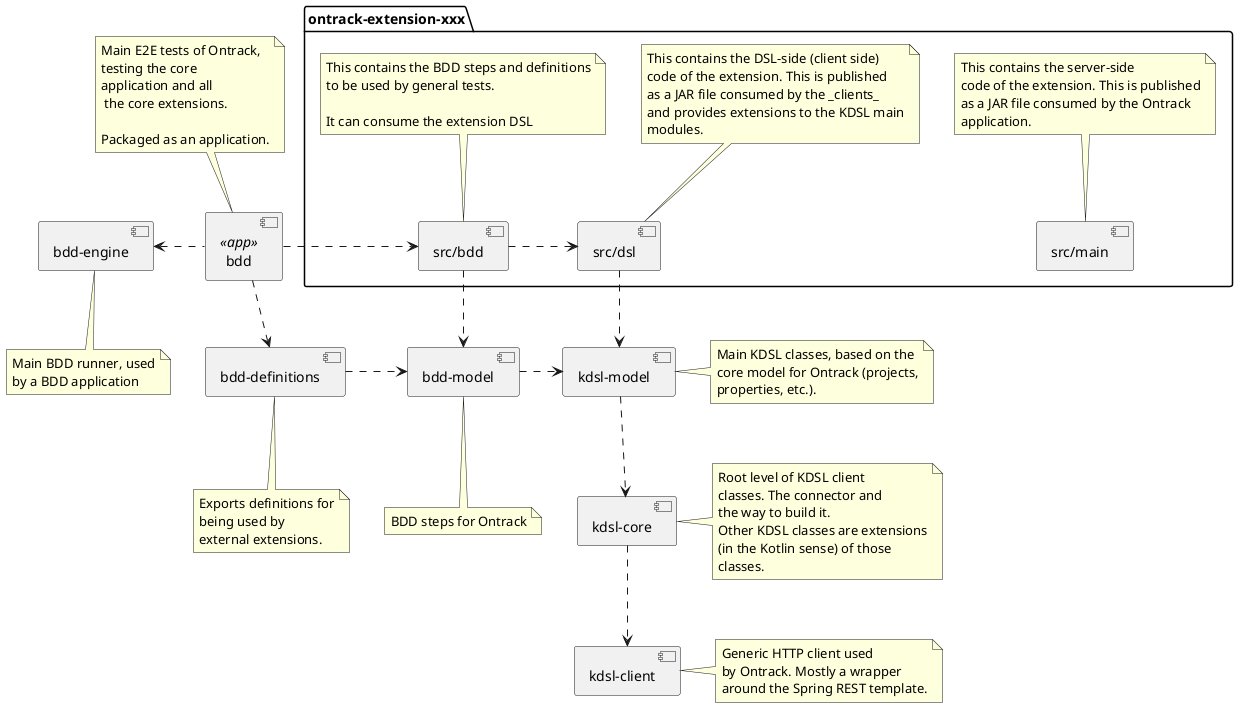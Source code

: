 @startuml

component "kdsl-client" as KDSLClient

note right of KDSLClient
    Generic HTTP client used
    by Ontrack. Mostly a wrapper
    around the Spring REST template.
end note

component "kdsl-core" as KDSLCore

KDSLCore ..> KDSLClient

note right of KDSLCore
    Root level of KDSL client
    classes. The connector and
    the way to build it.
    Other KDSL classes are extensions
    (in the Kotlin sense) of those
    classes.
end note

component "kdsl-model" as KDSLModel

KDSLModel ..> KDSLCore

note right of KDSLModel
    Main KDSL classes, based on the
    core model for Ontrack (projects,
    properties, etc.).
end note

component "bdd-model" as BDDModel

BDDModel .right.> KDSLModel

note bottom of BDDModel
    BDD steps for Ontrack
end note

package "ontrack-extension-xxx" {

    component "src/main" as ExtensionJAR

    note top of ExtensionJAR
        This contains the server-side
        code of the extension. This is published
        as a JAR file consumed by the Ontrack
        application.
    end note

    component "src/dsl" as ExtensionDSL

    ExtensionDSL ..> KDSLModel

    note top of ExtensionDSL
        This contains the DSL-side (client side)
        code of the extension. This is published
        as a JAR file consumed by the _clients_
        and provides extensions to the KDSL main
        modules.
    end note

    component "src/bdd" as ExtensionBDD

    note top of ExtensionBDD
        This contains the BDD steps and definitions
        to be used by general tests.

        It can consume the extension DSL
    end note

    ExtensionBDD .right.> ExtensionDSL
    ExtensionBDD .down.> BDDModel

}

component "bdd-engine" as BDDEngine

note bottom of BDDEngine
    Main BDD runner, used
    by a BDD application
end note

component "bdd-definitions" as BDDDefinitions

BDDDefinitions .right.> BDDModel

note bottom of BDDDefinitions
    Exports definitions for
    being used by
    external extensions.
end note

component "bdd" as BDDAcceptance <<app>>

note top of BDDAcceptance
    Main E2E tests of Ontrack,
    testing the core
    application and all
     the core extensions.

    Packaged as an application.
end note

BDDAcceptance .down.> BDDDefinitions
BDDAcceptance .left.> BDDEngine
BDDAcceptance .right.> ExtensionBDD

@enduml